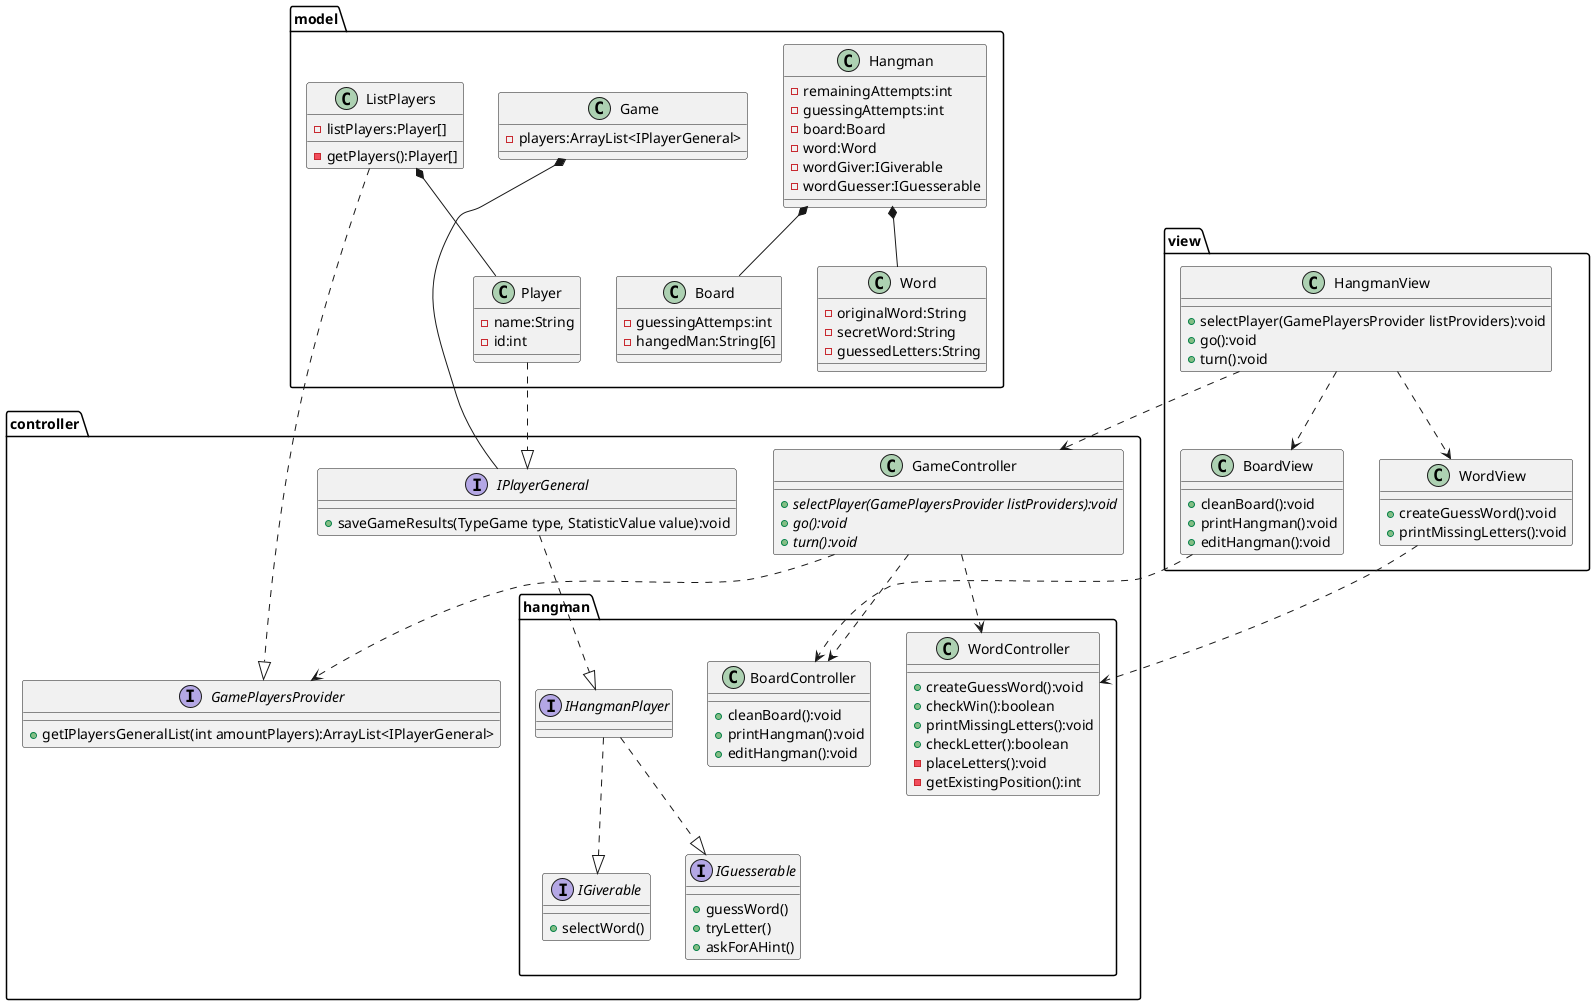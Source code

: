 @startuml MVCHangman

package model {

    class Player{
        -name:String
        -id:int
    }

    class ListPlayers{
        -listPlayers:Player[]
        -getPlayers():Player[]
    }

    class Word{
        -originalWord:String
        -secretWord:String
        -guessedLetters:String
    }

    class Board{
        -guessingAttemps:int
        -hangedMan:String[6]
    }

    class Hangman{
        -remainingAttempts:int
        -guessingAttempts:int
        -board:Board
        -word:Word
        -wordGiver:IGiverable
        -wordGuesser:IGuesserable

    }

    class Game {
        -players:ArrayList<IPlayerGeneral>
    }

}

package view {

    class BoardView{
        +cleanBoard():void
        +printHangman():void
        +editHangman():void

    }

    class HangmanView{
        + selectPlayer(GamePlayersProvider listProviders):void
        + go():void
        + turn():void   

    }

    class WordView{
        +createGuessWord():void
        +printMissingLetters():void
    }

}

package controller {

    package hangman{

        interface IHangmanPlayer{}

        interface IGiverable{
            + selectWord()
        }

        interface IGuesserable{
            + guessWord()
            + tryLetter()
            + askForAHint()
        }

        class WordController{
            +createGuessWord():void
            +checkWin():boolean
            +printMissingLetters():void
            +checkLetter():boolean
            -placeLetters():void
            -getExistingPosition():int

        }

        class BoardController{
            +cleanBoard():void
            +printHangman():void
            +editHangman():void

        }


    }


    class GameController{
        + {abstract}selectPlayer(GamePlayersProvider listProviders):void
        + {abstract}go():void
        + {abstract}turn():void   
    }

    interface GamePlayersProvider {
        + getIPlayersGeneralList(int amountPlayers):ArrayList<IPlayerGeneral>
    }

    interface IPlayerGeneral{
    + saveGameResults(TypeGame type, StatisticValue value):void
}





}
Player ..|> IPlayerGeneral
ListPlayers ..|> GamePlayersProvider

Hangman *-- Board
Hangman *-- Word
ListPlayers *-- Player

IPlayerGeneral ..|> IHangmanPlayer
IHangmanPlayer ..|> IGiverable
IHangmanPlayer ..|> IGuesserable

GameController ..> GamePlayersProvider
Game *-- IPlayerGeneral

GameController ..> BoardController
GameController ..> WordController

HangmanView ..> WordView
HangmanView ..> BoardView
HangmanView ..> GameController
WordView ..> WordController
BoardView ..> BoardController



@enduml 